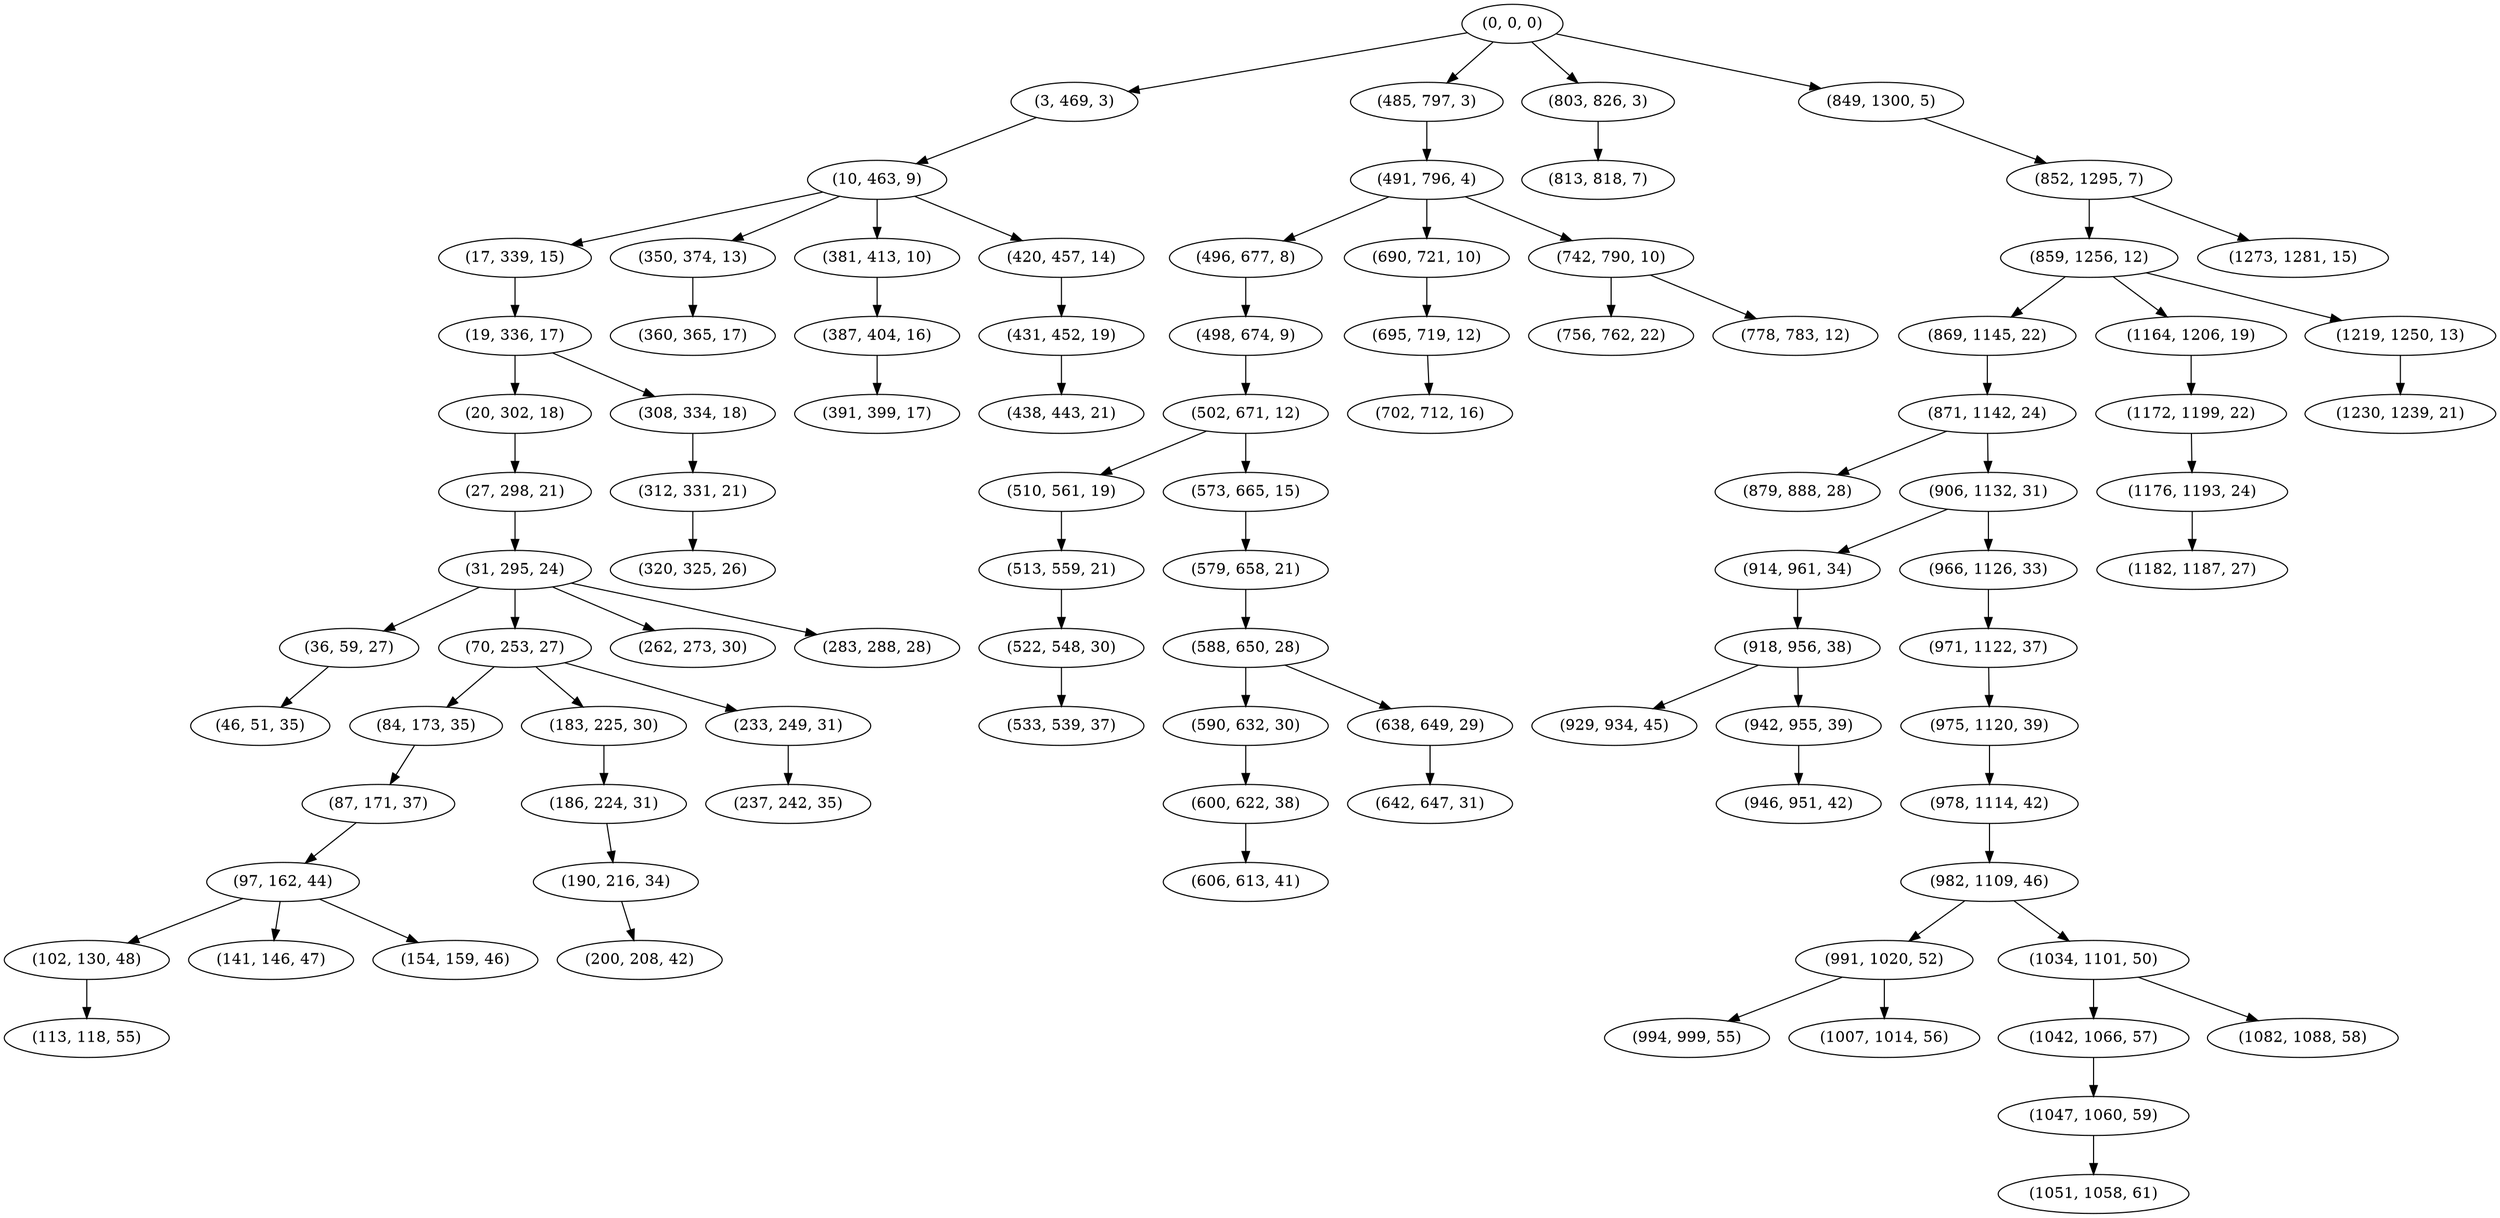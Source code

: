 digraph tree {
    "(0, 0, 0)";
    "(3, 469, 3)";
    "(10, 463, 9)";
    "(17, 339, 15)";
    "(19, 336, 17)";
    "(20, 302, 18)";
    "(27, 298, 21)";
    "(31, 295, 24)";
    "(36, 59, 27)";
    "(46, 51, 35)";
    "(70, 253, 27)";
    "(84, 173, 35)";
    "(87, 171, 37)";
    "(97, 162, 44)";
    "(102, 130, 48)";
    "(113, 118, 55)";
    "(141, 146, 47)";
    "(154, 159, 46)";
    "(183, 225, 30)";
    "(186, 224, 31)";
    "(190, 216, 34)";
    "(200, 208, 42)";
    "(233, 249, 31)";
    "(237, 242, 35)";
    "(262, 273, 30)";
    "(283, 288, 28)";
    "(308, 334, 18)";
    "(312, 331, 21)";
    "(320, 325, 26)";
    "(350, 374, 13)";
    "(360, 365, 17)";
    "(381, 413, 10)";
    "(387, 404, 16)";
    "(391, 399, 17)";
    "(420, 457, 14)";
    "(431, 452, 19)";
    "(438, 443, 21)";
    "(485, 797, 3)";
    "(491, 796, 4)";
    "(496, 677, 8)";
    "(498, 674, 9)";
    "(502, 671, 12)";
    "(510, 561, 19)";
    "(513, 559, 21)";
    "(522, 548, 30)";
    "(533, 539, 37)";
    "(573, 665, 15)";
    "(579, 658, 21)";
    "(588, 650, 28)";
    "(590, 632, 30)";
    "(600, 622, 38)";
    "(606, 613, 41)";
    "(638, 649, 29)";
    "(642, 647, 31)";
    "(690, 721, 10)";
    "(695, 719, 12)";
    "(702, 712, 16)";
    "(742, 790, 10)";
    "(756, 762, 22)";
    "(778, 783, 12)";
    "(803, 826, 3)";
    "(813, 818, 7)";
    "(849, 1300, 5)";
    "(852, 1295, 7)";
    "(859, 1256, 12)";
    "(869, 1145, 22)";
    "(871, 1142, 24)";
    "(879, 888, 28)";
    "(906, 1132, 31)";
    "(914, 961, 34)";
    "(918, 956, 38)";
    "(929, 934, 45)";
    "(942, 955, 39)";
    "(946, 951, 42)";
    "(966, 1126, 33)";
    "(971, 1122, 37)";
    "(975, 1120, 39)";
    "(978, 1114, 42)";
    "(982, 1109, 46)";
    "(991, 1020, 52)";
    "(994, 999, 55)";
    "(1007, 1014, 56)";
    "(1034, 1101, 50)";
    "(1042, 1066, 57)";
    "(1047, 1060, 59)";
    "(1051, 1058, 61)";
    "(1082, 1088, 58)";
    "(1164, 1206, 19)";
    "(1172, 1199, 22)";
    "(1176, 1193, 24)";
    "(1182, 1187, 27)";
    "(1219, 1250, 13)";
    "(1230, 1239, 21)";
    "(1273, 1281, 15)";
    "(0, 0, 0)" -> "(3, 469, 3)";
    "(0, 0, 0)" -> "(485, 797, 3)";
    "(0, 0, 0)" -> "(803, 826, 3)";
    "(0, 0, 0)" -> "(849, 1300, 5)";
    "(3, 469, 3)" -> "(10, 463, 9)";
    "(10, 463, 9)" -> "(17, 339, 15)";
    "(10, 463, 9)" -> "(350, 374, 13)";
    "(10, 463, 9)" -> "(381, 413, 10)";
    "(10, 463, 9)" -> "(420, 457, 14)";
    "(17, 339, 15)" -> "(19, 336, 17)";
    "(19, 336, 17)" -> "(20, 302, 18)";
    "(19, 336, 17)" -> "(308, 334, 18)";
    "(20, 302, 18)" -> "(27, 298, 21)";
    "(27, 298, 21)" -> "(31, 295, 24)";
    "(31, 295, 24)" -> "(36, 59, 27)";
    "(31, 295, 24)" -> "(70, 253, 27)";
    "(31, 295, 24)" -> "(262, 273, 30)";
    "(31, 295, 24)" -> "(283, 288, 28)";
    "(36, 59, 27)" -> "(46, 51, 35)";
    "(70, 253, 27)" -> "(84, 173, 35)";
    "(70, 253, 27)" -> "(183, 225, 30)";
    "(70, 253, 27)" -> "(233, 249, 31)";
    "(84, 173, 35)" -> "(87, 171, 37)";
    "(87, 171, 37)" -> "(97, 162, 44)";
    "(97, 162, 44)" -> "(102, 130, 48)";
    "(97, 162, 44)" -> "(141, 146, 47)";
    "(97, 162, 44)" -> "(154, 159, 46)";
    "(102, 130, 48)" -> "(113, 118, 55)";
    "(183, 225, 30)" -> "(186, 224, 31)";
    "(186, 224, 31)" -> "(190, 216, 34)";
    "(190, 216, 34)" -> "(200, 208, 42)";
    "(233, 249, 31)" -> "(237, 242, 35)";
    "(308, 334, 18)" -> "(312, 331, 21)";
    "(312, 331, 21)" -> "(320, 325, 26)";
    "(350, 374, 13)" -> "(360, 365, 17)";
    "(381, 413, 10)" -> "(387, 404, 16)";
    "(387, 404, 16)" -> "(391, 399, 17)";
    "(420, 457, 14)" -> "(431, 452, 19)";
    "(431, 452, 19)" -> "(438, 443, 21)";
    "(485, 797, 3)" -> "(491, 796, 4)";
    "(491, 796, 4)" -> "(496, 677, 8)";
    "(491, 796, 4)" -> "(690, 721, 10)";
    "(491, 796, 4)" -> "(742, 790, 10)";
    "(496, 677, 8)" -> "(498, 674, 9)";
    "(498, 674, 9)" -> "(502, 671, 12)";
    "(502, 671, 12)" -> "(510, 561, 19)";
    "(502, 671, 12)" -> "(573, 665, 15)";
    "(510, 561, 19)" -> "(513, 559, 21)";
    "(513, 559, 21)" -> "(522, 548, 30)";
    "(522, 548, 30)" -> "(533, 539, 37)";
    "(573, 665, 15)" -> "(579, 658, 21)";
    "(579, 658, 21)" -> "(588, 650, 28)";
    "(588, 650, 28)" -> "(590, 632, 30)";
    "(588, 650, 28)" -> "(638, 649, 29)";
    "(590, 632, 30)" -> "(600, 622, 38)";
    "(600, 622, 38)" -> "(606, 613, 41)";
    "(638, 649, 29)" -> "(642, 647, 31)";
    "(690, 721, 10)" -> "(695, 719, 12)";
    "(695, 719, 12)" -> "(702, 712, 16)";
    "(742, 790, 10)" -> "(756, 762, 22)";
    "(742, 790, 10)" -> "(778, 783, 12)";
    "(803, 826, 3)" -> "(813, 818, 7)";
    "(849, 1300, 5)" -> "(852, 1295, 7)";
    "(852, 1295, 7)" -> "(859, 1256, 12)";
    "(852, 1295, 7)" -> "(1273, 1281, 15)";
    "(859, 1256, 12)" -> "(869, 1145, 22)";
    "(859, 1256, 12)" -> "(1164, 1206, 19)";
    "(859, 1256, 12)" -> "(1219, 1250, 13)";
    "(869, 1145, 22)" -> "(871, 1142, 24)";
    "(871, 1142, 24)" -> "(879, 888, 28)";
    "(871, 1142, 24)" -> "(906, 1132, 31)";
    "(906, 1132, 31)" -> "(914, 961, 34)";
    "(906, 1132, 31)" -> "(966, 1126, 33)";
    "(914, 961, 34)" -> "(918, 956, 38)";
    "(918, 956, 38)" -> "(929, 934, 45)";
    "(918, 956, 38)" -> "(942, 955, 39)";
    "(942, 955, 39)" -> "(946, 951, 42)";
    "(966, 1126, 33)" -> "(971, 1122, 37)";
    "(971, 1122, 37)" -> "(975, 1120, 39)";
    "(975, 1120, 39)" -> "(978, 1114, 42)";
    "(978, 1114, 42)" -> "(982, 1109, 46)";
    "(982, 1109, 46)" -> "(991, 1020, 52)";
    "(982, 1109, 46)" -> "(1034, 1101, 50)";
    "(991, 1020, 52)" -> "(994, 999, 55)";
    "(991, 1020, 52)" -> "(1007, 1014, 56)";
    "(1034, 1101, 50)" -> "(1042, 1066, 57)";
    "(1034, 1101, 50)" -> "(1082, 1088, 58)";
    "(1042, 1066, 57)" -> "(1047, 1060, 59)";
    "(1047, 1060, 59)" -> "(1051, 1058, 61)";
    "(1164, 1206, 19)" -> "(1172, 1199, 22)";
    "(1172, 1199, 22)" -> "(1176, 1193, 24)";
    "(1176, 1193, 24)" -> "(1182, 1187, 27)";
    "(1219, 1250, 13)" -> "(1230, 1239, 21)";
}
